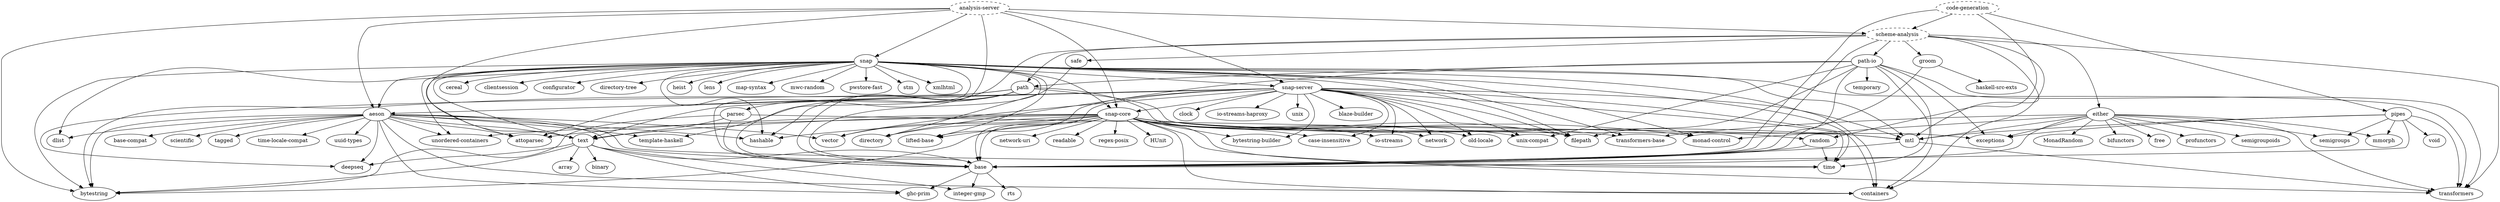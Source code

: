 strict digraph deps {
"analysis-server" [style=dashed];
"code-generation" [style=dashed];
"scheme-analysis" [style=dashed];
{rank=max; "bytestring"; };
{rank=max; "containers"; };
{rank=max; "transformers"; };
"aeson" -> "attoparsec";
"aeson" -> "base";
"aeson" -> "base-compat";
"aeson" -> "bytestring";
"aeson" -> "containers";
"aeson" -> "deepseq";
"aeson" -> "dlist";
"aeson" -> "ghc-prim";
"aeson" -> "hashable";
"aeson" -> "scientific";
"aeson" -> "tagged";
"aeson" -> "template-haskell";
"aeson" -> "text";
"aeson" -> "time";
"aeson" -> "time-locale-compat";
"aeson" -> "unordered-containers";
"aeson" -> "uuid-types";
"aeson" -> "vector";
"analysis-server" -> "aeson";
"analysis-server" -> "base";
"analysis-server" -> "bytestring";
"analysis-server" -> "scheme-analysis";
"analysis-server" -> "snap";
"analysis-server" -> "snap-core";
"analysis-server" -> "snap-server";
"analysis-server" -> "text";
"base" -> "ghc-prim";
"base" -> "integer-gmp";
"base" -> "rts";
"code-generation" -> "base";
"code-generation" -> "pipes";
"code-generation" -> "random";
"code-generation" -> "scheme-analysis";
"either" -> "MonadRandom";
"either" -> "base";
"either" -> "bifunctors";
"either" -> "exceptions";
"either" -> "free";
"either" -> "mmorph";
"either" -> "monad-control";
"either" -> "mtl";
"either" -> "profunctors";
"either" -> "semigroupoids";
"either" -> "semigroups";
"either" -> "transformers";
"either" -> "transformers-base";
"groom" -> "base";
"groom" -> "haskell-src-exts";
"mtl" -> "base";
"mtl" -> "transformers";
"parsec" -> "base";
"parsec" -> "bytestring";
"parsec" -> "mtl";
"parsec" -> "text";
"path" -> "aeson";
"path" -> "base";
"path" -> "deepseq";
"path" -> "exceptions";
"path" -> "filepath";
"path" -> "hashable";
"path" -> "template-haskell";
"path-io" -> "base";
"path-io" -> "containers";
"path-io" -> "directory";
"path-io" -> "exceptions";
"path-io" -> "filepath";
"path-io" -> "path";
"path-io" -> "temporary";
"path-io" -> "time";
"path-io" -> "transformers";
"path-io" -> "unix-compat";
"pipes" -> "base";
"pipes" -> "exceptions";
"pipes" -> "mmorph";
"pipes" -> "mtl";
"pipes" -> "semigroups";
"pipes" -> "transformers";
"pipes" -> "void";
"random" -> "base";
"random" -> "time";
"safe" -> "base";
"scheme-analysis" -> "base";
"scheme-analysis" -> "containers";
"scheme-analysis" -> "either";
"scheme-analysis" -> "groom";
"scheme-analysis" -> "mtl";
"scheme-analysis" -> "parsec";
"scheme-analysis" -> "path";
"scheme-analysis" -> "path-io";
"scheme-analysis" -> "safe";
"scheme-analysis" -> "transformers";
"snap" -> "aeson";
"snap" -> "attoparsec";
"snap" -> "base";
"snap" -> "bytestring";
"snap" -> "cereal";
"snap" -> "clientsession";
"snap" -> "configurator";
"snap" -> "containers";
"snap" -> "directory";
"snap" -> "directory-tree";
"snap" -> "dlist";
"snap" -> "filepath";
"snap" -> "hashable";
"snap" -> "heist";
"snap" -> "lens";
"snap" -> "lifted-base";
"snap" -> "map-syntax";
"snap" -> "monad-control";
"snap" -> "mtl";
"snap" -> "mwc-random";
"snap" -> "pwstore-fast";
"snap" -> "snap-core";
"snap" -> "snap-server";
"snap" -> "stm";
"snap" -> "text";
"snap" -> "time";
"snap" -> "transformers";
"snap" -> "transformers-base";
"snap" -> "unordered-containers";
"snap" -> "xmlhtml";
"snap-core" -> "HUnit";
"snap-core" -> "attoparsec";
"snap-core" -> "base";
"snap-core" -> "bytestring";
"snap-core" -> "bytestring-builder";
"snap-core" -> "case-insensitive";
"snap-core" -> "containers";
"snap-core" -> "directory";
"snap-core" -> "filepath";
"snap-core" -> "hashable";
"snap-core" -> "io-streams";
"snap-core" -> "lifted-base";
"snap-core" -> "monad-control";
"snap-core" -> "mtl";
"snap-core" -> "network";
"snap-core" -> "network-uri";
"snap-core" -> "old-locale";
"snap-core" -> "random";
"snap-core" -> "readable";
"snap-core" -> "regex-posix";
"snap-core" -> "text";
"snap-core" -> "time";
"snap-core" -> "transformers";
"snap-core" -> "transformers-base";
"snap-core" -> "unix-compat";
"snap-core" -> "unordered-containers";
"snap-core" -> "vector";
"snap-server" -> "attoparsec";
"snap-server" -> "base";
"snap-server" -> "blaze-builder";
"snap-server" -> "bytestring";
"snap-server" -> "bytestring-builder";
"snap-server" -> "case-insensitive";
"snap-server" -> "clock";
"snap-server" -> "containers";
"snap-server" -> "filepath";
"snap-server" -> "io-streams";
"snap-server" -> "io-streams-haproxy";
"snap-server" -> "lifted-base";
"snap-server" -> "mtl";
"snap-server" -> "network";
"snap-server" -> "old-locale";
"snap-server" -> "snap-core";
"snap-server" -> "text";
"snap-server" -> "time";
"snap-server" -> "unix";
"snap-server" -> "unix-compat";
"snap-server" -> "vector";
"text" -> "array";
"text" -> "base";
"text" -> "binary";
"text" -> "bytestring";
"text" -> "deepseq";
"text" -> "ghc-prim";
"text" -> "integer-gmp";
}
